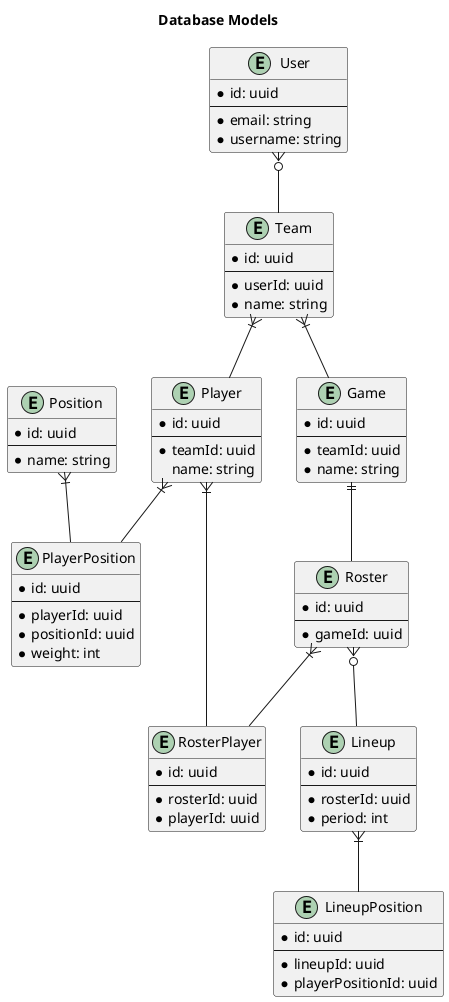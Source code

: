 @startuml db

title Database Models

entity Position {
  *id: uuid
  ---
  *name: string
}

entity User {
  *id: uuid
  ---
  *email: string
  *username: string
}

entity Team {
  *id: uuid
  ---
  *userId: uuid
  *name: string
}

entity Player {
  *id: uuid
  ---
  *teamId: uuid
  name: string
}

entity PlayerPosition {
  *id: uuid
  ---
  *playerId: uuid
  *positionId: uuid
  *weight: int
}

entity Game {
  *id: uuid
  ---
  *teamId: uuid
  *name: string
}

entity Roster {
  *id: uuid
  ---
  *gameId: uuid
}

entity RosterPlayer {
  *id: uuid
  ---
  *rosterId: uuid
  *playerId: uuid
}

entity Lineup {
  *id: uuid
  ---
  *rosterId: uuid
  *period: int
}

entity LineupPosition {
  *id: uuid
  ---
  *lineupId: uuid
  *playerPositionId: uuid
}

User }o-- Team
Team }|-- Game
Team }|-- Player
Game ||-- Roster
Roster }|-- RosterPlayer
Player }|-- RosterPlayer
Position }|-- PlayerPosition
Player }|-- PlayerPosition
Roster }o-- Lineup
Lineup }|-- LineupPosition

@enduml